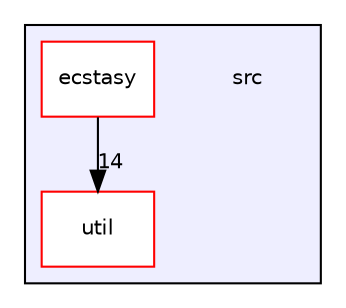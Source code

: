 digraph "src" {
  compound=true
  node [ fontsize="10", fontname="Helvetica"];
  edge [ labelfontsize="10", labelfontname="Helvetica"];
  subgraph clusterdir_68267d1309a1af8e8297ef4c3efbcdba {
    graph [ bgcolor="#eeeeff", pencolor="black", label="" URL="dir_68267d1309a1af8e8297ef4c3efbcdba.html"];
    dir_68267d1309a1af8e8297ef4c3efbcdba [shape=plaintext label="src"];
    dir_6b0b9537e2784bce85aaa1605580a3a0 [shape=box label="ecstasy" color="red" fillcolor="white" style="filled" URL="dir_6b0b9537e2784bce85aaa1605580a3a0.html"];
    dir_b7878ad5ecbf2506f4125b9d34c97e45 [shape=box label="util" color="red" fillcolor="white" style="filled" URL="dir_b7878ad5ecbf2506f4125b9d34c97e45.html"];
  }
  dir_6b0b9537e2784bce85aaa1605580a3a0->dir_b7878ad5ecbf2506f4125b9d34c97e45 [headlabel="14", labeldistance=1.5 headhref="dir_000001_000024.html"];
}
